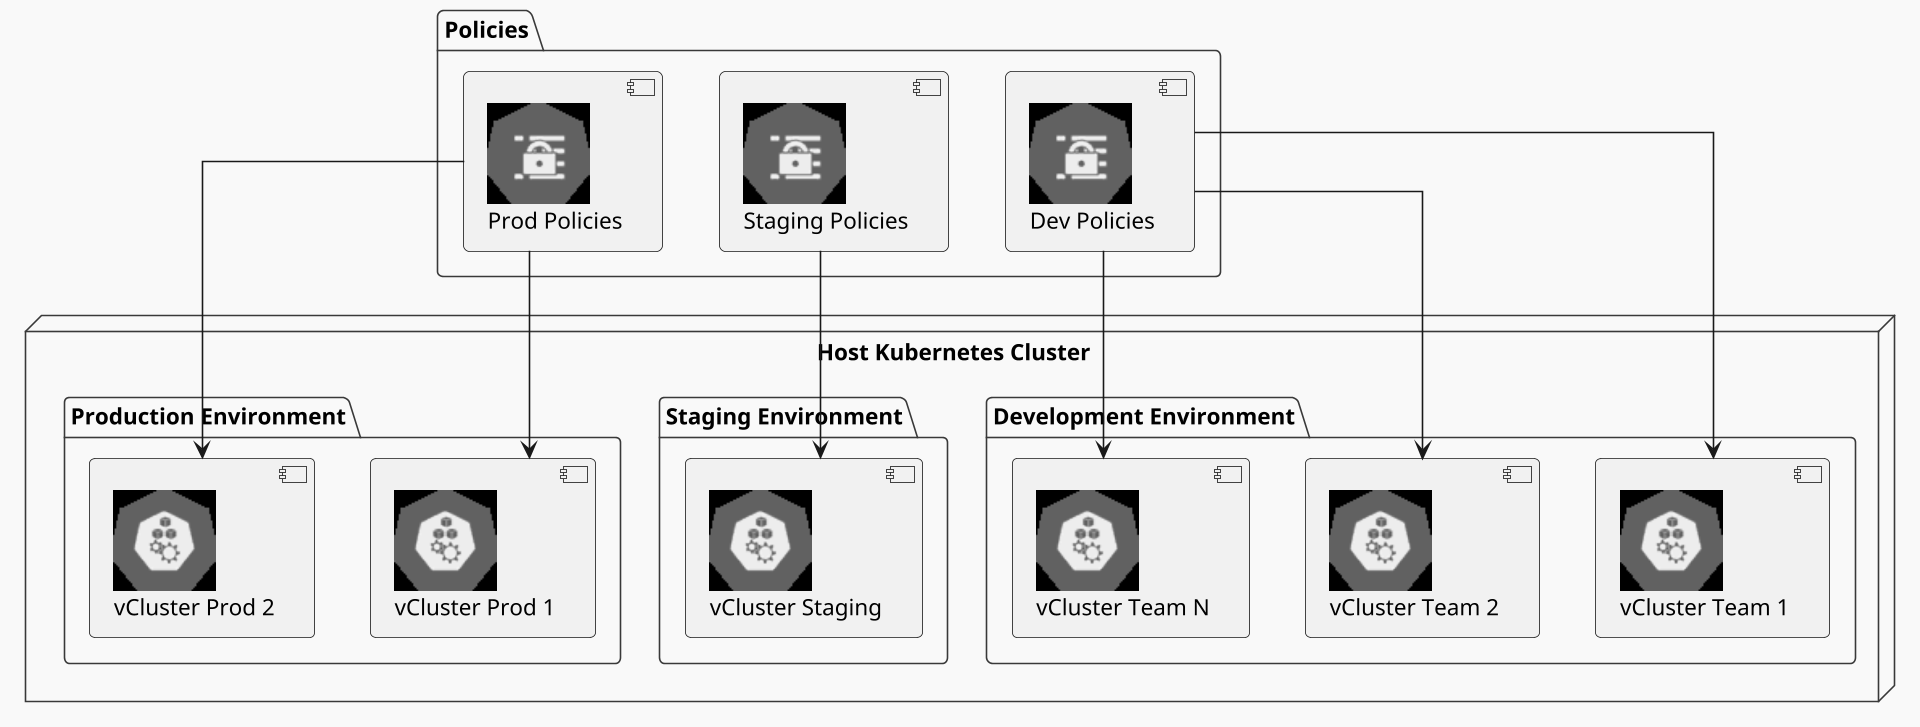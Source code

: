 @startuml
!theme mars
scale 1920x1080
!include <kubernetes/k8s-sprites-unlabeled-25pct>
skinparam linetype ortho

node "Host Kubernetes Cluster" {
    package "Development Environment" {
        component "<$node>\nvCluster Team 1" as dev1
        component "<$node>\nvCluster Team 2" as dev2
        component "<$node>\nvCluster Team N" as devN
    }
    
    package "Staging Environment" {
        component "<$node>\nvCluster Staging" as stage
    }
    
    package "Production Environment" {
        component "<$node>\nvCluster Prod 1" as prod1
        component "<$node>\nvCluster Prod 2" as prod2
    }
}

package "Policies" {
    component "<$secret>\nDev Policies" as devPolicies
    component "<$secret>\nStaging Policies" as stagePolicies
    component "<$secret>\nProd Policies" as prodPolicies
}
devPolicies --> dev1
devPolicies --> dev2
devPolicies --> devN
stagePolicies --> stage
prodPolicies --> prod1
prodPolicies --> prod2
@enduml
